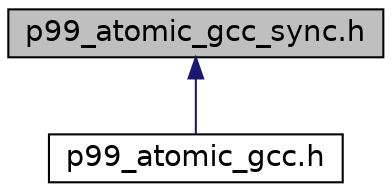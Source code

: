digraph "p99_atomic_gcc_sync.h"
{
 // LATEX_PDF_SIZE
  edge [fontname="Helvetica",fontsize="14",labelfontname="Helvetica",labelfontsize="14"];
  node [fontname="Helvetica",fontsize="14",shape=record];
  Node1 [label="p99_atomic_gcc_sync.h",height=0.2,width=0.4,color="black", fillcolor="grey75", style="filled", fontcolor="black",tooltip="Implement some of the atomic operations as fallback to gcc' __sync builtins."];
  Node1 -> Node2 [dir="back",color="midnightblue",fontsize="14",style="solid",fontname="Helvetica"];
  Node2 [label="p99_atomic_gcc.h",height=0.2,width=0.4,color="black", fillcolor="white", style="filled",URL="$p99__atomic__gcc_8h.html",tooltip="Implement some of the atomic operations as fallback to gcc' builtins."];
}
